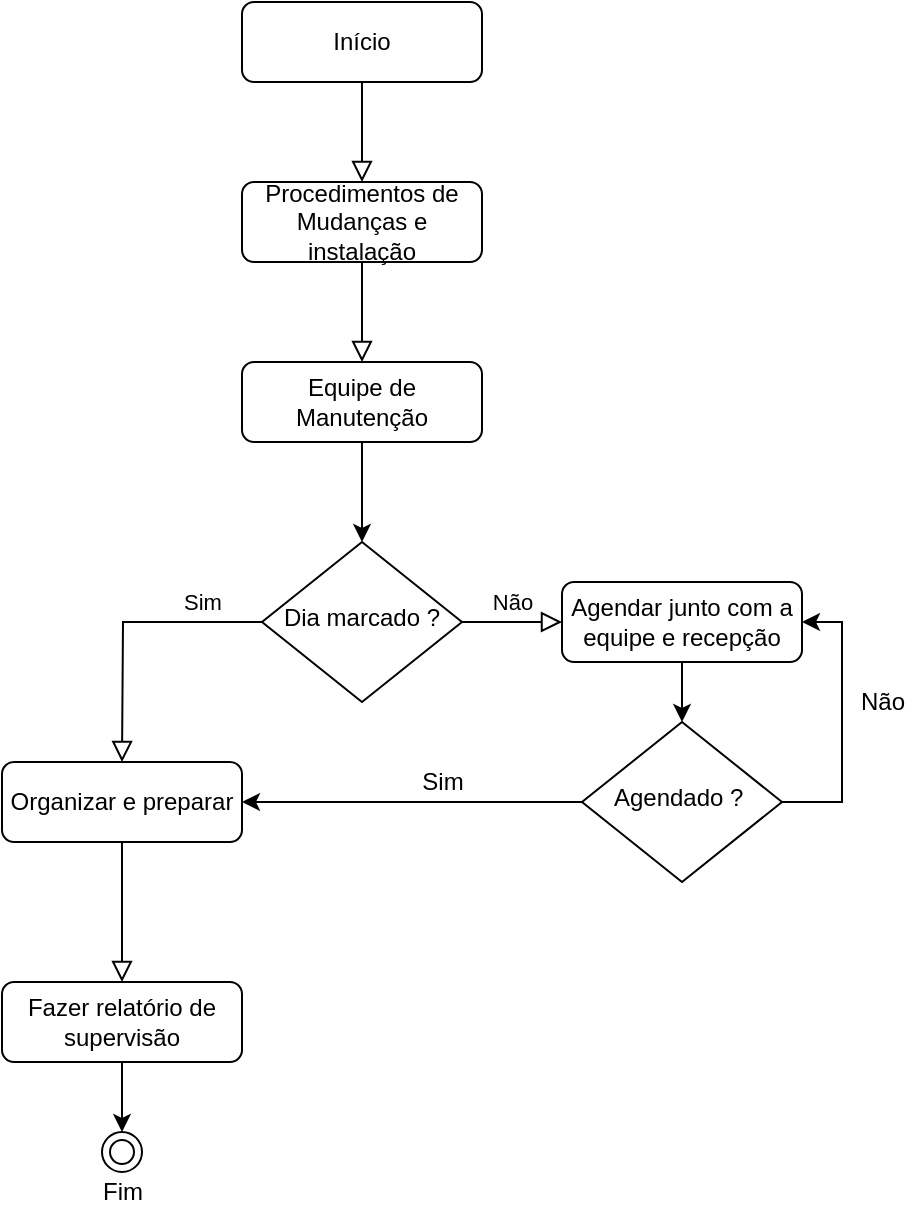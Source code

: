 <mxfile version="14.6.13" type="google"><diagram id="C5RBs43oDa-KdzZeNtuy" name="Page-1"><mxGraphModel dx="868" dy="425" grid="1" gridSize="10" guides="1" tooltips="1" connect="1" arrows="1" fold="1" page="1" pageScale="1" pageWidth="827" pageHeight="1169" math="0" shadow="0"><root><mxCell id="WIyWlLk6GJQsqaUBKTNV-0"/><mxCell id="WIyWlLk6GJQsqaUBKTNV-1" parent="WIyWlLk6GJQsqaUBKTNV-0"/><mxCell id="WIyWlLk6GJQsqaUBKTNV-2" value="" style="rounded=0;html=1;jettySize=auto;orthogonalLoop=1;fontSize=11;endArrow=block;endFill=0;endSize=8;strokeWidth=1;shadow=0;labelBackgroundColor=none;edgeStyle=orthogonalEdgeStyle;entryX=0.5;entryY=0;entryDx=0;entryDy=0;" parent="WIyWlLk6GJQsqaUBKTNV-1" source="WIyWlLk6GJQsqaUBKTNV-3" target="a27hw8Z_dHVCKe5XpFey-8" edge="1"><mxGeometry relative="1" as="geometry"><mxPoint x="440" y="170" as="targetPoint"/></mxGeometry></mxCell><mxCell id="WIyWlLk6GJQsqaUBKTNV-3" value="Procedimentos de Mudanças e instalação" style="rounded=1;whiteSpace=wrap;html=1;fontSize=12;glass=0;strokeWidth=1;shadow=0;" parent="WIyWlLk6GJQsqaUBKTNV-1" vertex="1"><mxGeometry x="380" y="90" width="120" height="40" as="geometry"/></mxCell><mxCell id="WIyWlLk6GJQsqaUBKTNV-4" value="Sim" style="rounded=0;html=1;jettySize=auto;orthogonalLoop=1;fontSize=11;endArrow=block;endFill=0;endSize=8;strokeWidth=1;shadow=0;labelBackgroundColor=none;edgeStyle=orthogonalEdgeStyle;" parent="WIyWlLk6GJQsqaUBKTNV-1" source="WIyWlLk6GJQsqaUBKTNV-6" edge="1"><mxGeometry x="-0.571" y="-10" relative="1" as="geometry"><mxPoint as="offset"/><mxPoint x="320" y="380" as="targetPoint"/></mxGeometry></mxCell><mxCell id="WIyWlLk6GJQsqaUBKTNV-5" value="Não" style="edgeStyle=orthogonalEdgeStyle;rounded=0;html=1;jettySize=auto;orthogonalLoop=1;fontSize=11;endArrow=block;endFill=0;endSize=8;strokeWidth=1;shadow=0;labelBackgroundColor=none;" parent="WIyWlLk6GJQsqaUBKTNV-1" source="WIyWlLk6GJQsqaUBKTNV-6" target="WIyWlLk6GJQsqaUBKTNV-7" edge="1"><mxGeometry y="10" relative="1" as="geometry"><mxPoint as="offset"/></mxGeometry></mxCell><mxCell id="WIyWlLk6GJQsqaUBKTNV-6" value="Dia marcado ?" style="rhombus;whiteSpace=wrap;html=1;shadow=0;fontFamily=Helvetica;fontSize=12;align=center;strokeWidth=1;spacing=6;spacingTop=-4;" parent="WIyWlLk6GJQsqaUBKTNV-1" vertex="1"><mxGeometry x="390" y="270" width="100" height="80" as="geometry"/></mxCell><mxCell id="a27hw8Z_dHVCKe5XpFey-13" style="edgeStyle=orthogonalEdgeStyle;rounded=0;orthogonalLoop=1;jettySize=auto;html=1;exitX=0.5;exitY=1;exitDx=0;exitDy=0;entryX=0.5;entryY=0;entryDx=0;entryDy=0;" edge="1" parent="WIyWlLk6GJQsqaUBKTNV-1" source="WIyWlLk6GJQsqaUBKTNV-7" target="a27hw8Z_dHVCKe5XpFey-12"><mxGeometry relative="1" as="geometry"/></mxCell><mxCell id="WIyWlLk6GJQsqaUBKTNV-7" value="Agendar junto com a equipe e recepção" style="rounded=1;whiteSpace=wrap;html=1;fontSize=12;glass=0;strokeWidth=1;shadow=0;" parent="WIyWlLk6GJQsqaUBKTNV-1" vertex="1"><mxGeometry x="540" y="290" width="120" height="40" as="geometry"/></mxCell><mxCell id="WIyWlLk6GJQsqaUBKTNV-8" value="&amp;nbsp; &amp;nbsp; &amp;nbsp; &amp;nbsp; &amp;nbsp; &amp;nbsp;" style="rounded=0;html=1;jettySize=auto;orthogonalLoop=1;fontSize=11;endArrow=block;endFill=0;endSize=8;strokeWidth=1;shadow=0;labelBackgroundColor=none;edgeStyle=orthogonalEdgeStyle;exitX=0.5;exitY=1;exitDx=0;exitDy=0;" parent="WIyWlLk6GJQsqaUBKTNV-1" source="a27hw8Z_dHVCKe5XpFey-11" target="WIyWlLk6GJQsqaUBKTNV-11" edge="1"><mxGeometry x="0.429" y="30" relative="1" as="geometry"><mxPoint as="offset"/><mxPoint x="370" y="420" as="sourcePoint"/></mxGeometry></mxCell><mxCell id="a27hw8Z_dHVCKe5XpFey-19" style="edgeStyle=orthogonalEdgeStyle;rounded=0;orthogonalLoop=1;jettySize=auto;html=1;exitX=0.5;exitY=1;exitDx=0;exitDy=0;entryX=0.5;entryY=0;entryDx=0;entryDy=0;" edge="1" parent="WIyWlLk6GJQsqaUBKTNV-1" source="WIyWlLk6GJQsqaUBKTNV-11" target="a27hw8Z_dHVCKe5XpFey-18"><mxGeometry relative="1" as="geometry"><mxPoint x="320" y="570" as="targetPoint"/></mxGeometry></mxCell><mxCell id="WIyWlLk6GJQsqaUBKTNV-11" value="Fazer relatório de supervisão" style="rounded=1;whiteSpace=wrap;html=1;fontSize=12;glass=0;strokeWidth=1;shadow=0;" parent="WIyWlLk6GJQsqaUBKTNV-1" vertex="1"><mxGeometry x="260" y="490" width="120" height="40" as="geometry"/></mxCell><mxCell id="a27hw8Z_dHVCKe5XpFey-0" value="" style="rounded=0;html=1;jettySize=auto;orthogonalLoop=1;fontSize=11;endArrow=block;endFill=0;endSize=8;strokeWidth=1;shadow=0;labelBackgroundColor=none;edgeStyle=orthogonalEdgeStyle;" edge="1" parent="WIyWlLk6GJQsqaUBKTNV-1" source="a27hw8Z_dHVCKe5XpFey-1"><mxGeometry relative="1" as="geometry"><mxPoint x="440" y="90" as="targetPoint"/></mxGeometry></mxCell><mxCell id="a27hw8Z_dHVCKe5XpFey-1" value="Início" style="rounded=1;whiteSpace=wrap;html=1;fontSize=12;glass=0;strokeWidth=1;shadow=0;" vertex="1" parent="WIyWlLk6GJQsqaUBKTNV-1"><mxGeometry x="380" width="120" height="40" as="geometry"/></mxCell><mxCell id="a27hw8Z_dHVCKe5XpFey-10" style="edgeStyle=orthogonalEdgeStyle;rounded=0;orthogonalLoop=1;jettySize=auto;html=1;exitX=0.5;exitY=1;exitDx=0;exitDy=0;entryX=0.5;entryY=0;entryDx=0;entryDy=0;" edge="1" parent="WIyWlLk6GJQsqaUBKTNV-1" source="a27hw8Z_dHVCKe5XpFey-8" target="WIyWlLk6GJQsqaUBKTNV-6"><mxGeometry relative="1" as="geometry"/></mxCell><mxCell id="a27hw8Z_dHVCKe5XpFey-8" value="Equipe de Manutenção" style="rounded=1;whiteSpace=wrap;html=1;fontSize=12;glass=0;strokeWidth=1;shadow=0;" vertex="1" parent="WIyWlLk6GJQsqaUBKTNV-1"><mxGeometry x="380" y="180" width="120" height="40" as="geometry"/></mxCell><mxCell id="a27hw8Z_dHVCKe5XpFey-11" value="Organizar e preparar" style="rounded=1;whiteSpace=wrap;html=1;fontSize=12;glass=0;strokeWidth=1;shadow=0;" vertex="1" parent="WIyWlLk6GJQsqaUBKTNV-1"><mxGeometry x="260" y="380" width="120" height="40" as="geometry"/></mxCell><mxCell id="a27hw8Z_dHVCKe5XpFey-14" style="edgeStyle=orthogonalEdgeStyle;rounded=0;orthogonalLoop=1;jettySize=auto;html=1;exitX=0;exitY=0.5;exitDx=0;exitDy=0;entryX=1;entryY=0.5;entryDx=0;entryDy=0;" edge="1" parent="WIyWlLk6GJQsqaUBKTNV-1" source="a27hw8Z_dHVCKe5XpFey-12" target="a27hw8Z_dHVCKe5XpFey-11"><mxGeometry relative="1" as="geometry"/></mxCell><mxCell id="a27hw8Z_dHVCKe5XpFey-15" style="edgeStyle=orthogonalEdgeStyle;rounded=0;orthogonalLoop=1;jettySize=auto;html=1;exitX=1;exitY=0.5;exitDx=0;exitDy=0;entryX=1;entryY=0.5;entryDx=0;entryDy=0;" edge="1" parent="WIyWlLk6GJQsqaUBKTNV-1" source="a27hw8Z_dHVCKe5XpFey-12" target="WIyWlLk6GJQsqaUBKTNV-7"><mxGeometry relative="1" as="geometry"><Array as="points"><mxPoint x="680" y="400"/><mxPoint x="680" y="310"/></Array></mxGeometry></mxCell><mxCell id="a27hw8Z_dHVCKe5XpFey-12" value="Agendado ?&amp;nbsp;" style="rhombus;whiteSpace=wrap;html=1;shadow=0;fontFamily=Helvetica;fontSize=12;align=center;strokeWidth=1;spacing=6;spacingTop=-4;" vertex="1" parent="WIyWlLk6GJQsqaUBKTNV-1"><mxGeometry x="550" y="360" width="100" height="80" as="geometry"/></mxCell><mxCell id="a27hw8Z_dHVCKe5XpFey-16" value="Sim" style="text;html=1;align=center;verticalAlign=middle;resizable=0;points=[];autosize=1;strokeColor=none;" vertex="1" parent="WIyWlLk6GJQsqaUBKTNV-1"><mxGeometry x="460" y="380" width="40" height="20" as="geometry"/></mxCell><mxCell id="a27hw8Z_dHVCKe5XpFey-17" value="Não" style="text;html=1;align=center;verticalAlign=middle;resizable=0;points=[];autosize=1;strokeColor=none;" vertex="1" parent="WIyWlLk6GJQsqaUBKTNV-1"><mxGeometry x="680" y="340" width="40" height="20" as="geometry"/></mxCell><mxCell id="a27hw8Z_dHVCKe5XpFey-18" value="" style="ellipse;shape=doubleEllipse;whiteSpace=wrap;html=1;aspect=fixed;" vertex="1" parent="WIyWlLk6GJQsqaUBKTNV-1"><mxGeometry x="310" y="565" width="20" height="20" as="geometry"/></mxCell><mxCell id="a27hw8Z_dHVCKe5XpFey-21" value="Fim" style="text;html=1;align=center;verticalAlign=middle;resizable=0;points=[];autosize=1;strokeColor=none;" vertex="1" parent="WIyWlLk6GJQsqaUBKTNV-1"><mxGeometry x="300" y="585" width="40" height="20" as="geometry"/></mxCell></root></mxGraphModel></diagram></mxfile>